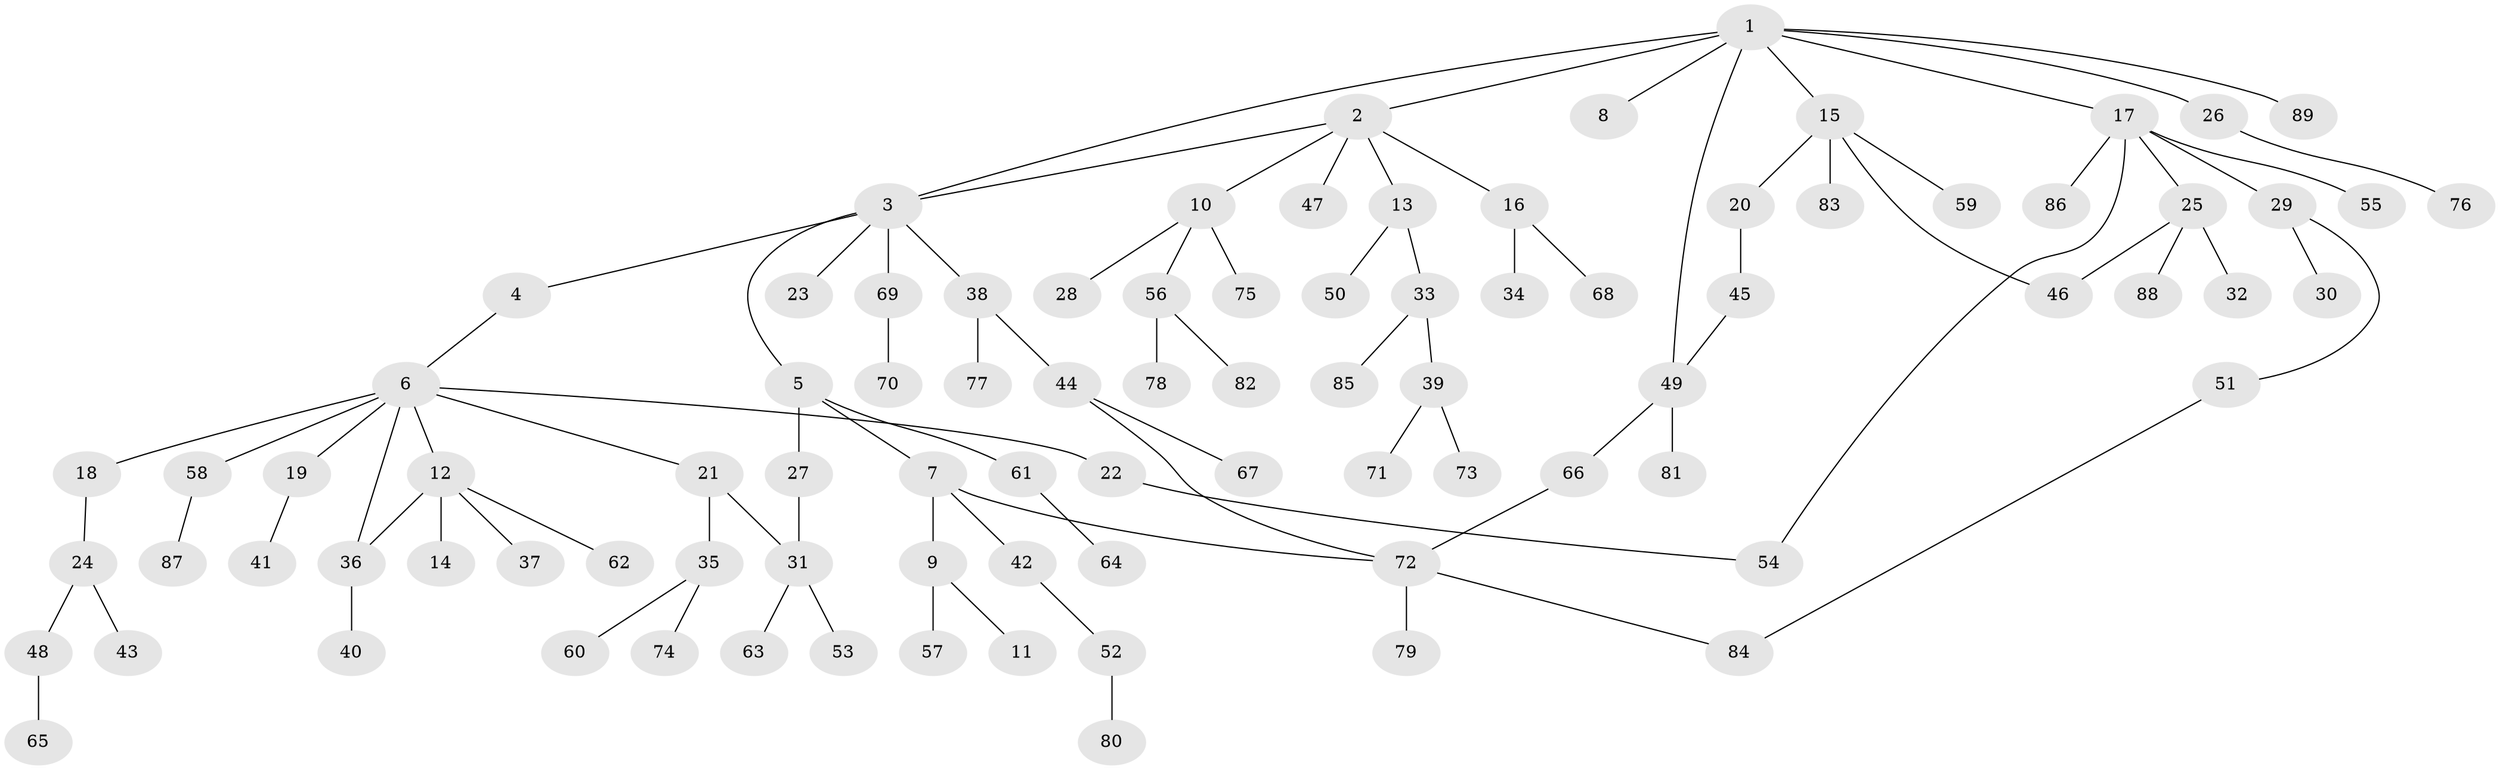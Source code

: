 // coarse degree distribution, {10: 0.03333333333333333, 5: 0.06666666666666667, 6: 0.03333333333333333, 2: 0.26666666666666666, 4: 0.03333333333333333, 1: 0.5, 3: 0.06666666666666667}
// Generated by graph-tools (version 1.1) at 2025/23/03/03/25 07:23:35]
// undirected, 89 vertices, 97 edges
graph export_dot {
graph [start="1"]
  node [color=gray90,style=filled];
  1;
  2;
  3;
  4;
  5;
  6;
  7;
  8;
  9;
  10;
  11;
  12;
  13;
  14;
  15;
  16;
  17;
  18;
  19;
  20;
  21;
  22;
  23;
  24;
  25;
  26;
  27;
  28;
  29;
  30;
  31;
  32;
  33;
  34;
  35;
  36;
  37;
  38;
  39;
  40;
  41;
  42;
  43;
  44;
  45;
  46;
  47;
  48;
  49;
  50;
  51;
  52;
  53;
  54;
  55;
  56;
  57;
  58;
  59;
  60;
  61;
  62;
  63;
  64;
  65;
  66;
  67;
  68;
  69;
  70;
  71;
  72;
  73;
  74;
  75;
  76;
  77;
  78;
  79;
  80;
  81;
  82;
  83;
  84;
  85;
  86;
  87;
  88;
  89;
  1 -- 2;
  1 -- 3;
  1 -- 8;
  1 -- 15;
  1 -- 17;
  1 -- 26;
  1 -- 89;
  1 -- 49;
  2 -- 10;
  2 -- 13;
  2 -- 16;
  2 -- 47;
  2 -- 3;
  3 -- 4;
  3 -- 5;
  3 -- 23;
  3 -- 38;
  3 -- 69;
  4 -- 6;
  5 -- 7;
  5 -- 27;
  5 -- 61;
  6 -- 12;
  6 -- 18;
  6 -- 19;
  6 -- 21;
  6 -- 22;
  6 -- 36;
  6 -- 58;
  7 -- 9;
  7 -- 42;
  7 -- 72;
  9 -- 11;
  9 -- 57;
  10 -- 28;
  10 -- 56;
  10 -- 75;
  12 -- 14;
  12 -- 37;
  12 -- 62;
  12 -- 36;
  13 -- 33;
  13 -- 50;
  15 -- 20;
  15 -- 59;
  15 -- 83;
  15 -- 46;
  16 -- 34;
  16 -- 68;
  17 -- 25;
  17 -- 29;
  17 -- 55;
  17 -- 86;
  17 -- 54;
  18 -- 24;
  19 -- 41;
  20 -- 45;
  21 -- 31;
  21 -- 35;
  22 -- 54;
  24 -- 43;
  24 -- 48;
  25 -- 32;
  25 -- 46;
  25 -- 88;
  26 -- 76;
  27 -- 31;
  29 -- 30;
  29 -- 51;
  31 -- 53;
  31 -- 63;
  33 -- 39;
  33 -- 85;
  35 -- 60;
  35 -- 74;
  36 -- 40;
  38 -- 44;
  38 -- 77;
  39 -- 71;
  39 -- 73;
  42 -- 52;
  44 -- 67;
  44 -- 72;
  45 -- 49;
  48 -- 65;
  49 -- 66;
  49 -- 81;
  51 -- 84;
  52 -- 80;
  56 -- 78;
  56 -- 82;
  58 -- 87;
  61 -- 64;
  66 -- 72;
  69 -- 70;
  72 -- 79;
  72 -- 84;
}
